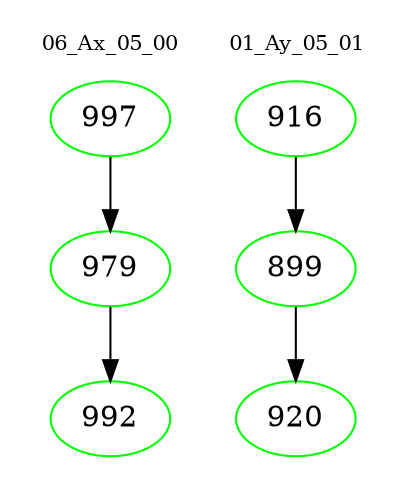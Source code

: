 digraph{
subgraph cluster_0 {
color = white
label = "06_Ax_05_00";
fontsize=10;
T0_997 [label="997", color="green"]
T0_997 -> T0_979 [color="black"]
T0_979 [label="979", color="green"]
T0_979 -> T0_992 [color="black"]
T0_992 [label="992", color="green"]
}
subgraph cluster_1 {
color = white
label = "01_Ay_05_01";
fontsize=10;
T1_916 [label="916", color="green"]
T1_916 -> T1_899 [color="black"]
T1_899 [label="899", color="green"]
T1_899 -> T1_920 [color="black"]
T1_920 [label="920", color="green"]
}
}
